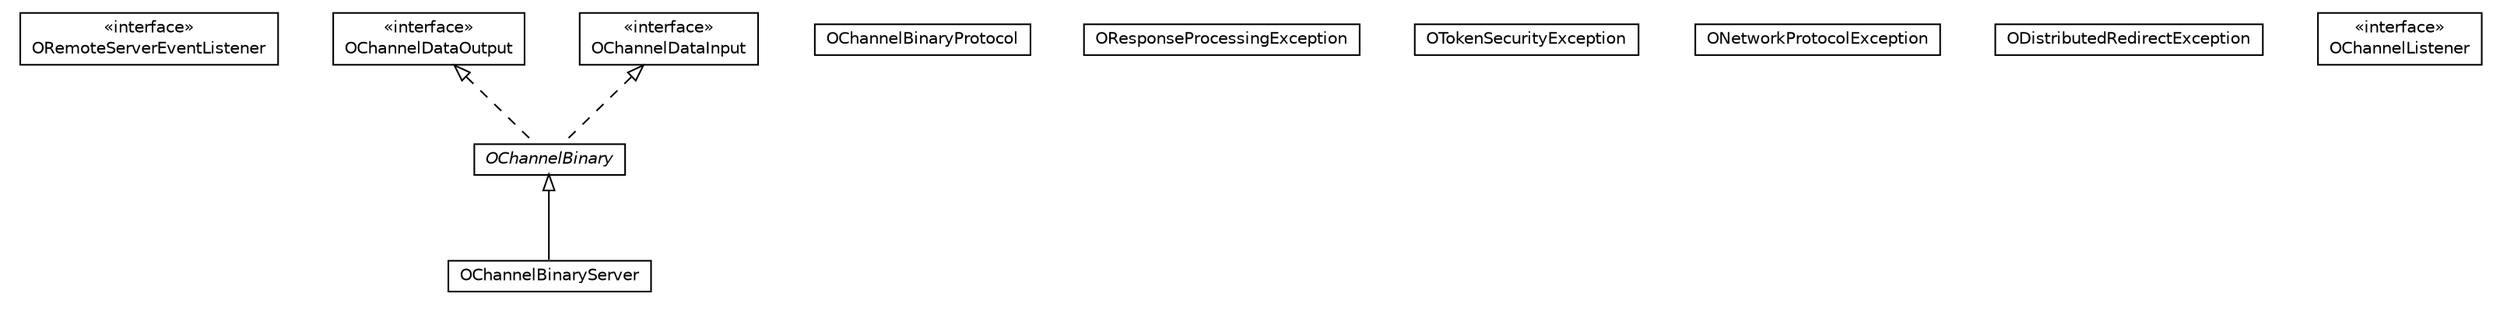 #!/usr/local/bin/dot
#
# Class diagram 
# Generated by UMLGraph version R5_6-24-gf6e263 (http://www.umlgraph.org/)
#

digraph G {
	edge [fontname="Helvetica",fontsize=10,labelfontname="Helvetica",labelfontsize=10];
	node [fontname="Helvetica",fontsize=10,shape=plaintext];
	nodesep=0.25;
	ranksep=0.5;
	// com.orientechnologies.orient.enterprise.channel.binary.ORemoteServerEventListener
	c426603 [label=<<table title="com.orientechnologies.orient.enterprise.channel.binary.ORemoteServerEventListener" border="0" cellborder="1" cellspacing="0" cellpadding="2" port="p" href="./ORemoteServerEventListener.html">
		<tr><td><table border="0" cellspacing="0" cellpadding="1">
<tr><td align="center" balign="center"> &#171;interface&#187; </td></tr>
<tr><td align="center" balign="center"> ORemoteServerEventListener </td></tr>
		</table></td></tr>
		</table>>, URL="./ORemoteServerEventListener.html", fontname="Helvetica", fontcolor="black", fontsize=10.0];
	// com.orientechnologies.orient.enterprise.channel.binary.OChannelDataOutput
	c426604 [label=<<table title="com.orientechnologies.orient.enterprise.channel.binary.OChannelDataOutput" border="0" cellborder="1" cellspacing="0" cellpadding="2" port="p" href="./OChannelDataOutput.html">
		<tr><td><table border="0" cellspacing="0" cellpadding="1">
<tr><td align="center" balign="center"> &#171;interface&#187; </td></tr>
<tr><td align="center" balign="center"> OChannelDataOutput </td></tr>
		</table></td></tr>
		</table>>, URL="./OChannelDataOutput.html", fontname="Helvetica", fontcolor="black", fontsize=10.0];
	// com.orientechnologies.orient.enterprise.channel.binary.OChannelBinaryProtocol
	c426605 [label=<<table title="com.orientechnologies.orient.enterprise.channel.binary.OChannelBinaryProtocol" border="0" cellborder="1" cellspacing="0" cellpadding="2" port="p" href="./OChannelBinaryProtocol.html">
		<tr><td><table border="0" cellspacing="0" cellpadding="1">
<tr><td align="center" balign="center"> OChannelBinaryProtocol </td></tr>
		</table></td></tr>
		</table>>, URL="./OChannelBinaryProtocol.html", fontname="Helvetica", fontcolor="black", fontsize=10.0];
	// com.orientechnologies.orient.enterprise.channel.binary.OResponseProcessingException
	c426606 [label=<<table title="com.orientechnologies.orient.enterprise.channel.binary.OResponseProcessingException" border="0" cellborder="1" cellspacing="0" cellpadding="2" port="p" href="./OResponseProcessingException.html">
		<tr><td><table border="0" cellspacing="0" cellpadding="1">
<tr><td align="center" balign="center"> OResponseProcessingException </td></tr>
		</table></td></tr>
		</table>>, URL="./OResponseProcessingException.html", fontname="Helvetica", fontcolor="black", fontsize=10.0];
	// com.orientechnologies.orient.enterprise.channel.binary.OTokenSecurityException
	c426607 [label=<<table title="com.orientechnologies.orient.enterprise.channel.binary.OTokenSecurityException" border="0" cellborder="1" cellspacing="0" cellpadding="2" port="p" href="./OTokenSecurityException.html">
		<tr><td><table border="0" cellspacing="0" cellpadding="1">
<tr><td align="center" balign="center"> OTokenSecurityException </td></tr>
		</table></td></tr>
		</table>>, URL="./OTokenSecurityException.html", fontname="Helvetica", fontcolor="black", fontsize=10.0];
	// com.orientechnologies.orient.enterprise.channel.binary.OChannelBinary
	c426608 [label=<<table title="com.orientechnologies.orient.enterprise.channel.binary.OChannelBinary" border="0" cellborder="1" cellspacing="0" cellpadding="2" port="p" href="./OChannelBinary.html">
		<tr><td><table border="0" cellspacing="0" cellpadding="1">
<tr><td align="center" balign="center"><font face="Helvetica-Oblique"> OChannelBinary </font></td></tr>
		</table></td></tr>
		</table>>, URL="./OChannelBinary.html", fontname="Helvetica", fontcolor="black", fontsize=10.0];
	// com.orientechnologies.orient.enterprise.channel.binary.ONetworkProtocolException
	c426609 [label=<<table title="com.orientechnologies.orient.enterprise.channel.binary.ONetworkProtocolException" border="0" cellborder="1" cellspacing="0" cellpadding="2" port="p" href="./ONetworkProtocolException.html">
		<tr><td><table border="0" cellspacing="0" cellpadding="1">
<tr><td align="center" balign="center"> ONetworkProtocolException </td></tr>
		</table></td></tr>
		</table>>, URL="./ONetworkProtocolException.html", fontname="Helvetica", fontcolor="black", fontsize=10.0];
	// com.orientechnologies.orient.enterprise.channel.binary.OChannelBinaryServer
	c426610 [label=<<table title="com.orientechnologies.orient.enterprise.channel.binary.OChannelBinaryServer" border="0" cellborder="1" cellspacing="0" cellpadding="2" port="p" href="./OChannelBinaryServer.html">
		<tr><td><table border="0" cellspacing="0" cellpadding="1">
<tr><td align="center" balign="center"> OChannelBinaryServer </td></tr>
		</table></td></tr>
		</table>>, URL="./OChannelBinaryServer.html", fontname="Helvetica", fontcolor="black", fontsize=10.0];
	// com.orientechnologies.orient.enterprise.channel.binary.OChannelDataInput
	c426611 [label=<<table title="com.orientechnologies.orient.enterprise.channel.binary.OChannelDataInput" border="0" cellborder="1" cellspacing="0" cellpadding="2" port="p" href="./OChannelDataInput.html">
		<tr><td><table border="0" cellspacing="0" cellpadding="1">
<tr><td align="center" balign="center"> &#171;interface&#187; </td></tr>
<tr><td align="center" balign="center"> OChannelDataInput </td></tr>
		</table></td></tr>
		</table>>, URL="./OChannelDataInput.html", fontname="Helvetica", fontcolor="black", fontsize=10.0];
	// com.orientechnologies.orient.enterprise.channel.binary.ODistributedRedirectException
	c426612 [label=<<table title="com.orientechnologies.orient.enterprise.channel.binary.ODistributedRedirectException" border="0" cellborder="1" cellspacing="0" cellpadding="2" port="p" href="./ODistributedRedirectException.html">
		<tr><td><table border="0" cellspacing="0" cellpadding="1">
<tr><td align="center" balign="center"> ODistributedRedirectException </td></tr>
		</table></td></tr>
		</table>>, URL="./ODistributedRedirectException.html", fontname="Helvetica", fontcolor="black", fontsize=10.0];
	// com.orientechnologies.orient.enterprise.channel.binary.OChannelListener
	c426613 [label=<<table title="com.orientechnologies.orient.enterprise.channel.binary.OChannelListener" border="0" cellborder="1" cellspacing="0" cellpadding="2" port="p" href="./OChannelListener.html">
		<tr><td><table border="0" cellspacing="0" cellpadding="1">
<tr><td align="center" balign="center"> &#171;interface&#187; </td></tr>
<tr><td align="center" balign="center"> OChannelListener </td></tr>
		</table></td></tr>
		</table>>, URL="./OChannelListener.html", fontname="Helvetica", fontcolor="black", fontsize=10.0];
	//com.orientechnologies.orient.enterprise.channel.binary.OChannelBinary implements com.orientechnologies.orient.enterprise.channel.binary.OChannelDataInput
	c426611:p -> c426608:p [dir=back,arrowtail=empty,style=dashed];
	//com.orientechnologies.orient.enterprise.channel.binary.OChannelBinary implements com.orientechnologies.orient.enterprise.channel.binary.OChannelDataOutput
	c426604:p -> c426608:p [dir=back,arrowtail=empty,style=dashed];
	//com.orientechnologies.orient.enterprise.channel.binary.OChannelBinaryServer extends com.orientechnologies.orient.enterprise.channel.binary.OChannelBinary
	c426608:p -> c426610:p [dir=back,arrowtail=empty];
}

